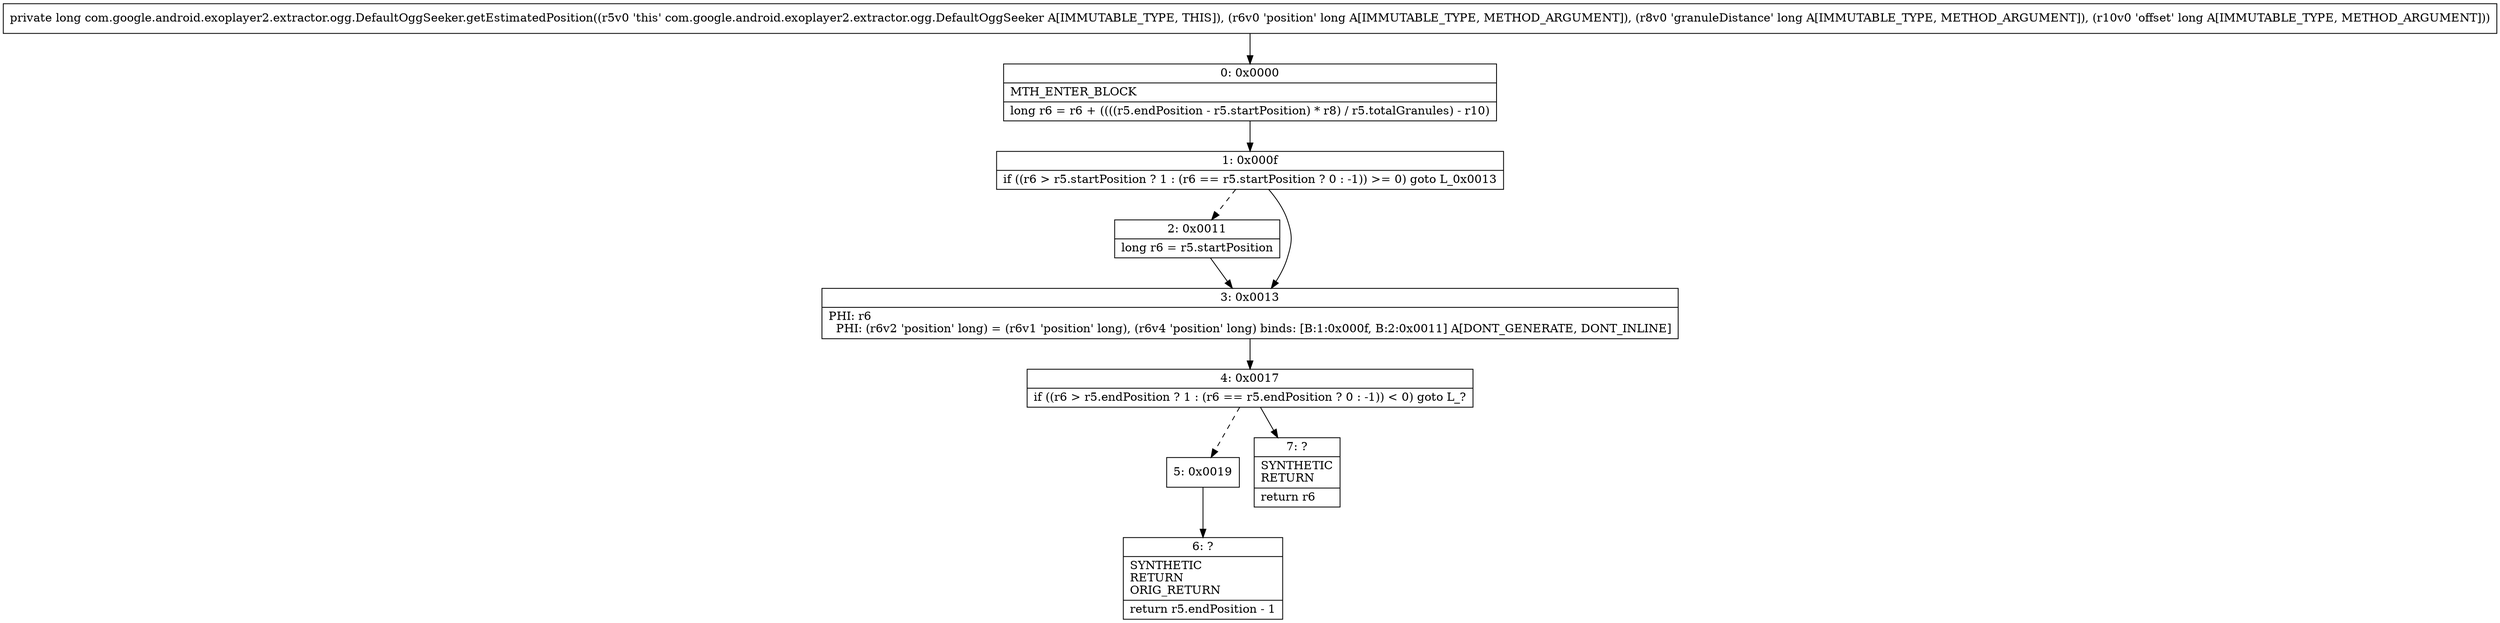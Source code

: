 digraph "CFG forcom.google.android.exoplayer2.extractor.ogg.DefaultOggSeeker.getEstimatedPosition(JJJ)J" {
Node_0 [shape=record,label="{0\:\ 0x0000|MTH_ENTER_BLOCK\l|long r6 = r6 + ((((r5.endPosition \- r5.startPosition) * r8) \/ r5.totalGranules) \- r10)\l}"];
Node_1 [shape=record,label="{1\:\ 0x000f|if ((r6 \> r5.startPosition ? 1 : (r6 == r5.startPosition ? 0 : \-1)) \>= 0) goto L_0x0013\l}"];
Node_2 [shape=record,label="{2\:\ 0x0011|long r6 = r5.startPosition\l}"];
Node_3 [shape=record,label="{3\:\ 0x0013|PHI: r6 \l  PHI: (r6v2 'position' long) = (r6v1 'position' long), (r6v4 'position' long) binds: [B:1:0x000f, B:2:0x0011] A[DONT_GENERATE, DONT_INLINE]\l}"];
Node_4 [shape=record,label="{4\:\ 0x0017|if ((r6 \> r5.endPosition ? 1 : (r6 == r5.endPosition ? 0 : \-1)) \< 0) goto L_?\l}"];
Node_5 [shape=record,label="{5\:\ 0x0019}"];
Node_6 [shape=record,label="{6\:\ ?|SYNTHETIC\lRETURN\lORIG_RETURN\l|return r5.endPosition \- 1\l}"];
Node_7 [shape=record,label="{7\:\ ?|SYNTHETIC\lRETURN\l|return r6\l}"];
MethodNode[shape=record,label="{private long com.google.android.exoplayer2.extractor.ogg.DefaultOggSeeker.getEstimatedPosition((r5v0 'this' com.google.android.exoplayer2.extractor.ogg.DefaultOggSeeker A[IMMUTABLE_TYPE, THIS]), (r6v0 'position' long A[IMMUTABLE_TYPE, METHOD_ARGUMENT]), (r8v0 'granuleDistance' long A[IMMUTABLE_TYPE, METHOD_ARGUMENT]), (r10v0 'offset' long A[IMMUTABLE_TYPE, METHOD_ARGUMENT])) }"];
MethodNode -> Node_0;
Node_0 -> Node_1;
Node_1 -> Node_2[style=dashed];
Node_1 -> Node_3;
Node_2 -> Node_3;
Node_3 -> Node_4;
Node_4 -> Node_5[style=dashed];
Node_4 -> Node_7;
Node_5 -> Node_6;
}

